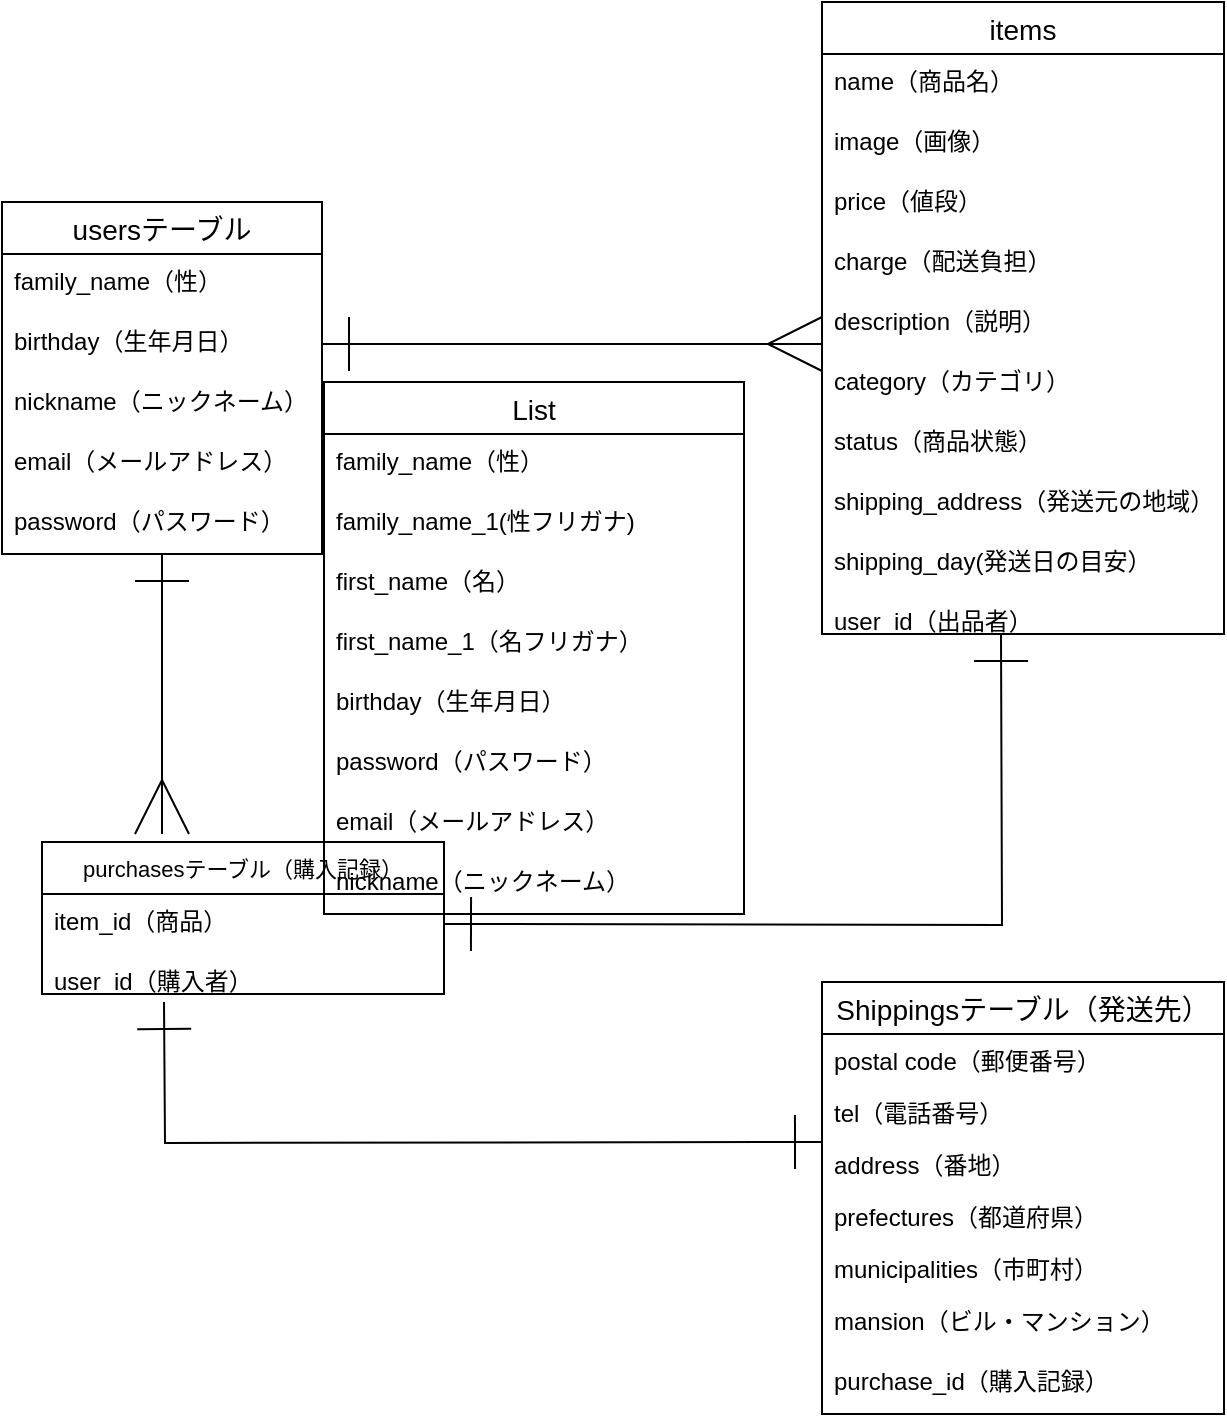 <mxfile>
    <diagram id="9xkGm56PTMJfkh9cAH65" name="ページ1">
        <mxGraphModel dx="609" dy="1849" grid="1" gridSize="10" guides="1" tooltips="1" connect="1" arrows="1" fold="1" page="1" pageScale="1" pageWidth="827" pageHeight="1169" math="0" shadow="0">
            <root>
                <mxCell id="0"/>
                <mxCell id="1" parent="0"/>
                <mxCell id="3" value="usersテーブル" style="swimlane;fontStyle=0;childLayout=stackLayout;horizontal=1;startSize=26;horizontalStack=0;resizeParent=1;resizeParentMax=0;resizeLast=0;collapsible=1;marginBottom=0;align=center;fontSize=14;" parent="1" vertex="1">
                    <mxGeometry x="119" y="50" width="160" height="176" as="geometry">
                        <mxRectangle x="20" y="50" width="60" height="26" as="alternateBounds"/>
                    </mxGeometry>
                </mxCell>
                <mxCell id="7" value="family_name（性）" style="text;strokeColor=none;fillColor=none;spacingLeft=4;spacingRight=4;overflow=hidden;rotatable=0;points=[[0,0.5],[1,0.5]];portConstraint=eastwest;fontSize=12;" parent="3" vertex="1">
                    <mxGeometry y="26" width="160" height="30" as="geometry"/>
                </mxCell>
                <mxCell id="8" value="birthday（生年月日）" style="text;strokeColor=none;fillColor=none;spacingLeft=4;spacingRight=4;overflow=hidden;rotatable=0;points=[[0,0.5],[1,0.5]];portConstraint=eastwest;fontSize=12;" parent="3" vertex="1">
                    <mxGeometry y="56" width="160" height="30" as="geometry"/>
                </mxCell>
                <mxCell id="4" value="nickname（ニックネーム）" style="text;strokeColor=none;fillColor=none;spacingLeft=4;spacingRight=4;overflow=hidden;rotatable=0;points=[[0,0.5],[1,0.5]];portConstraint=eastwest;fontSize=12;" parent="3" vertex="1">
                    <mxGeometry y="86" width="160" height="30" as="geometry"/>
                </mxCell>
                <mxCell id="5" value="email（メールアドレス）" style="text;strokeColor=none;fillColor=none;spacingLeft=4;spacingRight=4;overflow=hidden;rotatable=0;points=[[0,0.5],[1,0.5]];portConstraint=eastwest;fontSize=12;" parent="3" vertex="1">
                    <mxGeometry y="116" width="160" height="30" as="geometry"/>
                </mxCell>
                <mxCell id="6" value="password（パスワード）" style="text;strokeColor=none;fillColor=none;spacingLeft=4;spacingRight=4;overflow=hidden;rotatable=0;points=[[0,0.5],[1,0.5]];portConstraint=eastwest;fontSize=12;" parent="3" vertex="1">
                    <mxGeometry y="146" width="160" height="30" as="geometry"/>
                </mxCell>
                <mxCell id="13" style="rounded=0;orthogonalLoop=1;jettySize=auto;html=1;entryX=1;entryY=0.5;entryDx=0;entryDy=0;endArrow=ERone;endFill=0;startArrow=ERmany;startFill=0;endSize=25;startSize=25;" parent="1" target="8" edge="1">
                    <mxGeometry x="119" y="40" as="geometry">
                        <mxPoint x="529" y="121" as="sourcePoint"/>
                        <mxPoint x="279" y="131" as="targetPoint"/>
                    </mxGeometry>
                </mxCell>
                <mxCell id="41" style="rounded=0;orthogonalLoop=1;jettySize=auto;html=1;startArrow=ERone;startFill=0;endArrow=ERone;endFill=0;startSize=25;endSize=25;edgeStyle=orthogonalEdgeStyle;exitX=1;exitY=0.5;exitDx=0;exitDy=0;" parent="1" edge="1">
                    <mxGeometry x="117.5" y="36" as="geometry">
                        <mxPoint x="618.5" y="266" as="targetPoint"/>
                        <mxPoint x="340" y="411" as="sourcePoint"/>
                    </mxGeometry>
                </mxCell>
                <mxCell id="39" style="rounded=0;orthogonalLoop=1;jettySize=auto;html=1;startArrow=ERmany;startFill=0;endArrow=ERone;endFill=0;startSize=25;endSize=25;" parent="1" target="3" edge="1">
                    <mxGeometry x="119" y="40" as="geometry">
                        <mxPoint x="199" y="366" as="sourcePoint"/>
                    </mxGeometry>
                </mxCell>
                <mxCell id="52" value="purchasesテーブル（購入記録）" style="swimlane;fontStyle=0;childLayout=stackLayout;horizontal=1;startSize=26;fillColor=none;horizontalStack=0;resizeParent=1;resizeParentMax=0;resizeLast=0;collapsible=1;marginBottom=0;fontSize=11;" parent="1" vertex="1">
                    <mxGeometry x="139" y="370" width="201" height="76" as="geometry"/>
                </mxCell>
                <mxCell id="70" value="item_id（商品）" style="text;strokeColor=none;fillColor=none;spacingLeft=4;spacingRight=4;overflow=hidden;rotatable=0;points=[[0,0.5],[1,0.5]];portConstraint=eastwest;fontSize=12;aspect=fixed;" parent="52" vertex="1">
                    <mxGeometry y="26" width="201" height="30" as="geometry"/>
                </mxCell>
                <mxCell id="71" value="user_id（購入者）" style="text;strokeColor=none;fillColor=none;spacingLeft=4;spacingRight=4;overflow=hidden;rotatable=0;points=[[0,0.5],[1,0.5]];portConstraint=eastwest;fontSize=12;aspect=fixed;" parent="52" vertex="1">
                    <mxGeometry y="56" width="201" height="20" as="geometry"/>
                </mxCell>
                <mxCell id="78" style="rounded=0;orthogonalLoop=1;jettySize=auto;html=1;endArrow=ERone;endFill=0;startArrow=ERone;startFill=0;endSize=25;startSize=25;edgeStyle=orthogonalEdgeStyle;" parent="1" edge="1">
                    <mxGeometry x="119" y="439" as="geometry">
                        <mxPoint x="529" y="520" as="sourcePoint"/>
                        <mxPoint x="200" y="450" as="targetPoint"/>
                    </mxGeometry>
                </mxCell>
                <mxCell id="99" value="items" style="swimlane;fontStyle=0;childLayout=stackLayout;horizontal=1;startSize=26;horizontalStack=0;resizeParent=1;resizeParentMax=0;resizeLast=0;collapsible=1;marginBottom=0;align=center;fontSize=14;" vertex="1" parent="1">
                    <mxGeometry x="529" y="-50" width="201" height="316" as="geometry"/>
                </mxCell>
                <mxCell id="11" value="name（商品名）" style="text;strokeColor=none;fillColor=none;spacingLeft=4;spacingRight=4;overflow=hidden;rotatable=0;points=[[0,0.5],[1,0.5]];portConstraint=eastwest;fontSize=12;" parent="99" vertex="1">
                    <mxGeometry y="26" width="201" height="30" as="geometry"/>
                </mxCell>
                <mxCell id="10" value="image（画像）" style="text;strokeColor=none;fillColor=none;spacingLeft=4;spacingRight=4;overflow=hidden;rotatable=0;points=[[0,0.5],[1,0.5]];portConstraint=eastwest;fontSize=12;" parent="99" vertex="1">
                    <mxGeometry y="56" width="201" height="30" as="geometry"/>
                </mxCell>
                <mxCell id="44" value="price（値段）" style="text;strokeColor=none;fillColor=none;spacingLeft=4;spacingRight=4;overflow=hidden;rotatable=0;points=[[0,0.5],[1,0.5]];portConstraint=eastwest;fontSize=12;aspect=fixed;" parent="99" vertex="1">
                    <mxGeometry y="86" width="201" height="30" as="geometry"/>
                </mxCell>
                <mxCell id="29" value="charge（配送負担）" style="text;strokeColor=none;fillColor=none;spacingLeft=4;spacingRight=4;overflow=hidden;rotatable=0;points=[[0,0.5],[1,0.5]];portConstraint=eastwest;fontSize=12;aspect=fixed;" parent="99" vertex="1">
                    <mxGeometry y="116" width="201" height="30" as="geometry"/>
                </mxCell>
                <mxCell id="12" value="description（説明）" style="text;strokeColor=none;fillColor=none;spacingLeft=4;spacingRight=4;overflow=hidden;rotatable=0;points=[[0,0.5],[1,0.5]];portConstraint=eastwest;fontSize=12;aspect=fixed;" parent="99" vertex="1">
                    <mxGeometry y="146" width="201" height="30" as="geometry"/>
                </mxCell>
                <mxCell id="14" value="category（カテゴリ）" style="text;strokeColor=none;fillColor=none;spacingLeft=4;spacingRight=4;overflow=hidden;rotatable=0;points=[[0,0.5],[1,0.5]];portConstraint=eastwest;fontSize=12;" parent="99" vertex="1">
                    <mxGeometry y="176" width="201" height="30" as="geometry"/>
                </mxCell>
                <mxCell id="100" value="status（商品状態）" style="text;strokeColor=none;fillColor=none;spacingLeft=4;spacingRight=4;overflow=hidden;rotatable=0;points=[[0,0.5],[1,0.5]];portConstraint=eastwest;fontSize=12;" vertex="1" parent="99">
                    <mxGeometry y="206" width="201" height="30" as="geometry"/>
                </mxCell>
                <mxCell id="101" value="shipping_address（発送元の地域）" style="text;strokeColor=none;fillColor=none;spacingLeft=4;spacingRight=4;overflow=hidden;rotatable=0;points=[[0,0.5],[1,0.5]];portConstraint=eastwest;fontSize=12;" vertex="1" parent="99">
                    <mxGeometry y="236" width="201" height="30" as="geometry"/>
                </mxCell>
                <mxCell id="102" value="shipping_day(発送日の目安）" style="text;strokeColor=none;fillColor=none;spacingLeft=4;spacingRight=4;overflow=hidden;rotatable=0;points=[[0,0.5],[1,0.5]];portConstraint=eastwest;fontSize=12;" vertex="1" parent="99">
                    <mxGeometry y="266" width="201" height="30" as="geometry"/>
                </mxCell>
                <mxCell id="43" value="user_id（出品者）" style="text;strokeColor=none;fillColor=none;spacingLeft=4;spacingRight=4;overflow=hidden;rotatable=0;points=[[0,0.5],[1,0.5]];portConstraint=eastwest;fontSize=12;aspect=fixed;" parent="99" vertex="1">
                    <mxGeometry y="296" width="201" height="20" as="geometry"/>
                </mxCell>
                <mxCell id="104" value="Shippingsテーブル（発送先）" style="swimlane;fontStyle=0;childLayout=stackLayout;horizontal=1;startSize=26;horizontalStack=0;resizeParent=1;resizeParentMax=0;resizeLast=0;collapsible=1;marginBottom=0;align=center;fontSize=14;" vertex="1" parent="1">
                    <mxGeometry x="529" y="440" width="201" height="216" as="geometry"/>
                </mxCell>
                <mxCell id="72" value="postal code（郵便番号）" style="text;strokeColor=none;fillColor=none;align=left;verticalAlign=top;spacingLeft=4;spacingRight=4;overflow=hidden;rotatable=0;points=[[0,0.5],[1,0.5]];portConstraint=eastwest;" parent="104" vertex="1">
                    <mxGeometry y="26" width="201" height="26" as="geometry"/>
                </mxCell>
                <mxCell id="76" value="tel（電話番号）" style="text;strokeColor=none;fillColor=none;align=left;verticalAlign=top;spacingLeft=4;spacingRight=4;overflow=hidden;rotatable=0;points=[[0,0.5],[1,0.5]];portConstraint=eastwest;" parent="104" vertex="1">
                    <mxGeometry y="52" width="201" height="26" as="geometry"/>
                </mxCell>
                <mxCell id="75" value="address（番地）" style="text;strokeColor=none;fillColor=none;align=left;verticalAlign=top;spacingLeft=4;spacingRight=4;overflow=hidden;rotatable=0;points=[[0,0.5],[1,0.5]];portConstraint=eastwest;" parent="104" vertex="1">
                    <mxGeometry y="78" width="201" height="26" as="geometry"/>
                </mxCell>
                <mxCell id="73" value="prefectures（都道府県）" style="text;strokeColor=none;fillColor=none;align=left;verticalAlign=top;spacingLeft=4;spacingRight=4;overflow=hidden;rotatable=0;points=[[0,0.5],[1,0.5]];portConstraint=eastwest;" parent="104" vertex="1">
                    <mxGeometry y="104" width="201" height="26" as="geometry"/>
                </mxCell>
                <mxCell id="74" value="municipalities（市町村）" style="text;strokeColor=none;fillColor=none;align=left;verticalAlign=top;spacingLeft=4;spacingRight=4;overflow=hidden;rotatable=0;points=[[0,0.5],[1,0.5]];portConstraint=eastwest;imageAspect=0;" parent="104" vertex="1">
                    <mxGeometry y="130" width="201" height="26" as="geometry"/>
                </mxCell>
                <mxCell id="106" value="mansion（ビル・マンション）" style="text;strokeColor=none;fillColor=none;spacingLeft=4;spacingRight=4;overflow=hidden;rotatable=0;points=[[0,0.5],[1,0.5]];portConstraint=eastwest;fontSize=12;" vertex="1" parent="104">
                    <mxGeometry y="156" width="201" height="30" as="geometry"/>
                </mxCell>
                <mxCell id="107" value="purchase_id（購入記録）" style="text;strokeColor=none;fillColor=none;spacingLeft=4;spacingRight=4;overflow=hidden;rotatable=0;points=[[0,0.5],[1,0.5]];portConstraint=eastwest;fontSize=12;" vertex="1" parent="104">
                    <mxGeometry y="186" width="201" height="30" as="geometry"/>
                </mxCell>
                <mxCell id="116" value="List" style="swimlane;fontStyle=0;childLayout=stackLayout;horizontal=1;startSize=26;horizontalStack=0;resizeParent=1;resizeParentMax=0;resizeLast=0;collapsible=1;marginBottom=0;align=center;fontSize=14;" vertex="1" parent="1">
                    <mxGeometry x="280" y="140" width="210" height="266" as="geometry"/>
                </mxCell>
                <mxCell id="126" value="family_name（性）" style="text;strokeColor=none;fillColor=none;spacingLeft=4;spacingRight=4;overflow=hidden;rotatable=0;points=[[0,0.5],[1,0.5]];portConstraint=eastwest;fontSize=12;" vertex="1" parent="116">
                    <mxGeometry y="26" width="210" height="30" as="geometry"/>
                </mxCell>
                <mxCell id="117" value="family_name_1(性フリガナ)" style="text;strokeColor=none;fillColor=none;spacingLeft=4;spacingRight=4;overflow=hidden;rotatable=0;points=[[0,0.5],[1,0.5]];portConstraint=eastwest;fontSize=12;" vertex="1" parent="116">
                    <mxGeometry y="56" width="210" height="30" as="geometry"/>
                </mxCell>
                <mxCell id="118" value="first_name（名）" style="text;strokeColor=none;fillColor=none;spacingLeft=4;spacingRight=4;overflow=hidden;rotatable=0;points=[[0,0.5],[1,0.5]];portConstraint=eastwest;fontSize=12;" vertex="1" parent="116">
                    <mxGeometry y="86" width="210" height="30" as="geometry"/>
                </mxCell>
                <mxCell id="119" value="first_name_1（名フリガナ）" style="text;strokeColor=none;fillColor=none;spacingLeft=4;spacingRight=4;overflow=hidden;rotatable=0;points=[[0,0.5],[1,0.5]];portConstraint=eastwest;fontSize=12;" vertex="1" parent="116">
                    <mxGeometry y="116" width="210" height="30" as="geometry"/>
                </mxCell>
                <mxCell id="127" value="birthday（生年月日）" style="text;strokeColor=none;fillColor=none;spacingLeft=4;spacingRight=4;overflow=hidden;rotatable=0;points=[[0,0.5],[1,0.5]];portConstraint=eastwest;fontSize=12;" vertex="1" parent="116">
                    <mxGeometry y="146" width="210" height="30" as="geometry"/>
                </mxCell>
                <mxCell id="130" value="password（パスワード）" style="text;strokeColor=none;fillColor=none;spacingLeft=4;spacingRight=4;overflow=hidden;rotatable=0;points=[[0,0.5],[1,0.5]];portConstraint=eastwest;fontSize=12;" vertex="1" parent="116">
                    <mxGeometry y="176" width="210" height="30" as="geometry"/>
                </mxCell>
                <mxCell id="129" value="email（メールアドレス）" style="text;strokeColor=none;fillColor=none;spacingLeft=4;spacingRight=4;overflow=hidden;rotatable=0;points=[[0,0.5],[1,0.5]];portConstraint=eastwest;fontSize=12;" vertex="1" parent="116">
                    <mxGeometry y="206" width="210" height="30" as="geometry"/>
                </mxCell>
                <mxCell id="128" value="nickname（ニックネーム）" style="text;strokeColor=none;fillColor=none;spacingLeft=4;spacingRight=4;overflow=hidden;rotatable=0;points=[[0,0.5],[1,0.5]];portConstraint=eastwest;fontSize=12;" vertex="1" parent="116">
                    <mxGeometry y="236" width="210" height="30" as="geometry"/>
                </mxCell>
            </root>
        </mxGraphModel>
    </diagram>
</mxfile>